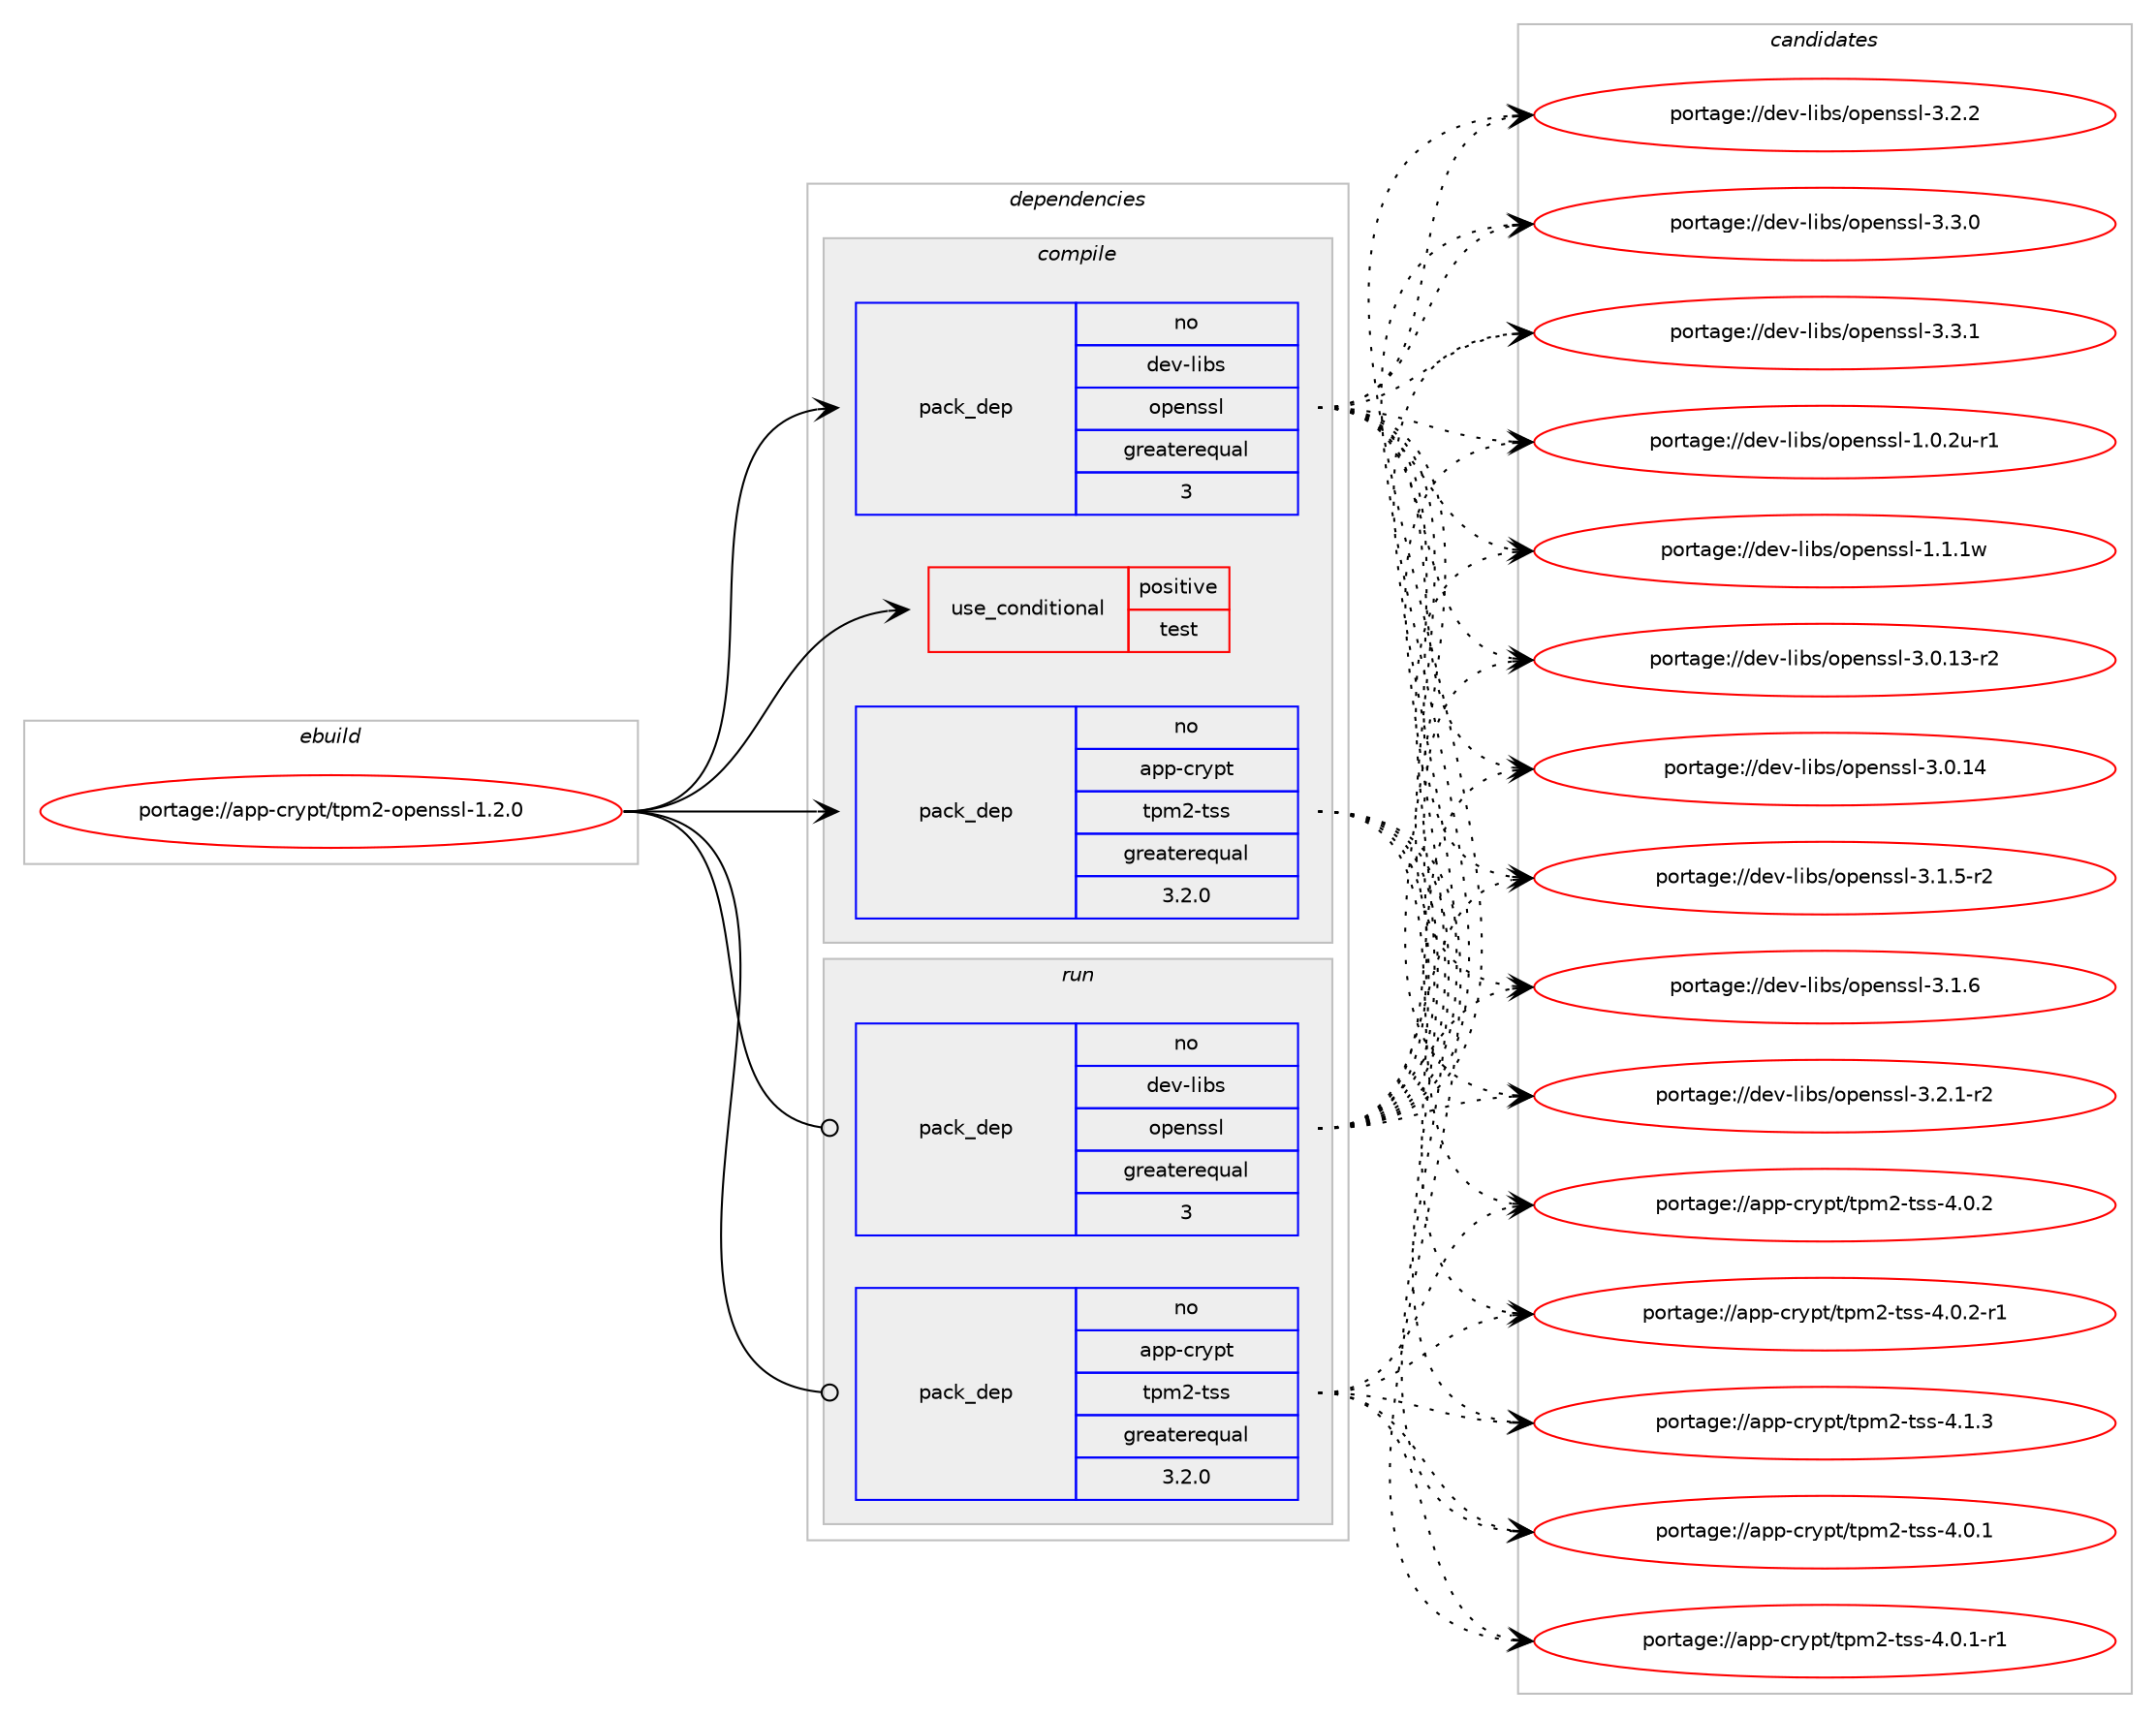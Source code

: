 digraph prolog {

# *************
# Graph options
# *************

newrank=true;
concentrate=true;
compound=true;
graph [rankdir=LR,fontname=Helvetica,fontsize=10,ranksep=1.5];#, ranksep=2.5, nodesep=0.2];
edge  [arrowhead=vee];
node  [fontname=Helvetica,fontsize=10];

# **********
# The ebuild
# **********

subgraph cluster_leftcol {
color=gray;
rank=same;
label=<<i>ebuild</i>>;
id [label="portage://app-crypt/tpm2-openssl-1.2.0", color=red, width=4, href="../app-crypt/tpm2-openssl-1.2.0.svg"];
}

# ****************
# The dependencies
# ****************

subgraph cluster_midcol {
color=gray;
label=<<i>dependencies</i>>;
subgraph cluster_compile {
fillcolor="#eeeeee";
style=filled;
label=<<i>compile</i>>;
subgraph cond3642 {
dependency5915 [label=<<TABLE BORDER="0" CELLBORDER="1" CELLSPACING="0" CELLPADDING="4"><TR><TD ROWSPAN="3" CELLPADDING="10">use_conditional</TD></TR><TR><TD>positive</TD></TR><TR><TD>test</TD></TR></TABLE>>, shape=none, color=red];
# *** BEGIN UNKNOWN DEPENDENCY TYPE (TODO) ***
# dependency5915 -> package_dependency(portage://app-crypt/tpm2-openssl-1.2.0,install,no,app-crypt,swtpm,none,[,,],[],[use(enable(gnutls),positive)])
# *** END UNKNOWN DEPENDENCY TYPE (TODO) ***

# *** BEGIN UNKNOWN DEPENDENCY TYPE (TODO) ***
# dependency5915 -> package_dependency(portage://app-crypt/tpm2-openssl-1.2.0,install,no,app-crypt,tpm2-abrmd,none,[,,],[],[])
# *** END UNKNOWN DEPENDENCY TYPE (TODO) ***

# *** BEGIN UNKNOWN DEPENDENCY TYPE (TODO) ***
# dependency5915 -> package_dependency(portage://app-crypt/tpm2-openssl-1.2.0,install,no,app-crypt,tpm2-tools,none,[,,],[],[])
# *** END UNKNOWN DEPENDENCY TYPE (TODO) ***

}
id:e -> dependency5915:w [weight=20,style="solid",arrowhead="vee"];
subgraph pack2184 {
dependency5916 [label=<<TABLE BORDER="0" CELLBORDER="1" CELLSPACING="0" CELLPADDING="4" WIDTH="220"><TR><TD ROWSPAN="6" CELLPADDING="30">pack_dep</TD></TR><TR><TD WIDTH="110">no</TD></TR><TR><TD>app-crypt</TD></TR><TR><TD>tpm2-tss</TD></TR><TR><TD>greaterequal</TD></TR><TR><TD>3.2.0</TD></TR></TABLE>>, shape=none, color=blue];
}
id:e -> dependency5916:w [weight=20,style="solid",arrowhead="vee"];
subgraph pack2185 {
dependency5917 [label=<<TABLE BORDER="0" CELLBORDER="1" CELLSPACING="0" CELLPADDING="4" WIDTH="220"><TR><TD ROWSPAN="6" CELLPADDING="30">pack_dep</TD></TR><TR><TD WIDTH="110">no</TD></TR><TR><TD>dev-libs</TD></TR><TR><TD>openssl</TD></TR><TR><TD>greaterequal</TD></TR><TR><TD>3</TD></TR></TABLE>>, shape=none, color=blue];
}
id:e -> dependency5917:w [weight=20,style="solid",arrowhead="vee"];
}
subgraph cluster_compileandrun {
fillcolor="#eeeeee";
style=filled;
label=<<i>compile and run</i>>;
}
subgraph cluster_run {
fillcolor="#eeeeee";
style=filled;
label=<<i>run</i>>;
subgraph pack2186 {
dependency5918 [label=<<TABLE BORDER="0" CELLBORDER="1" CELLSPACING="0" CELLPADDING="4" WIDTH="220"><TR><TD ROWSPAN="6" CELLPADDING="30">pack_dep</TD></TR><TR><TD WIDTH="110">no</TD></TR><TR><TD>app-crypt</TD></TR><TR><TD>tpm2-tss</TD></TR><TR><TD>greaterequal</TD></TR><TR><TD>3.2.0</TD></TR></TABLE>>, shape=none, color=blue];
}
id:e -> dependency5918:w [weight=20,style="solid",arrowhead="odot"];
subgraph pack2187 {
dependency5919 [label=<<TABLE BORDER="0" CELLBORDER="1" CELLSPACING="0" CELLPADDING="4" WIDTH="220"><TR><TD ROWSPAN="6" CELLPADDING="30">pack_dep</TD></TR><TR><TD WIDTH="110">no</TD></TR><TR><TD>dev-libs</TD></TR><TR><TD>openssl</TD></TR><TR><TD>greaterequal</TD></TR><TR><TD>3</TD></TR></TABLE>>, shape=none, color=blue];
}
id:e -> dependency5919:w [weight=20,style="solid",arrowhead="odot"];
}
}

# **************
# The candidates
# **************

subgraph cluster_choices {
rank=same;
color=gray;
label=<<i>candidates</i>>;

subgraph choice2184 {
color=black;
nodesep=1;
choice971121124599114121112116471161121095045116115115455246484649 [label="portage://app-crypt/tpm2-tss-4.0.1", color=red, width=4,href="../app-crypt/tpm2-tss-4.0.1.svg"];
choice9711211245991141211121164711611210950451161151154552464846494511449 [label="portage://app-crypt/tpm2-tss-4.0.1-r1", color=red, width=4,href="../app-crypt/tpm2-tss-4.0.1-r1.svg"];
choice971121124599114121112116471161121095045116115115455246484650 [label="portage://app-crypt/tpm2-tss-4.0.2", color=red, width=4,href="../app-crypt/tpm2-tss-4.0.2.svg"];
choice9711211245991141211121164711611210950451161151154552464846504511449 [label="portage://app-crypt/tpm2-tss-4.0.2-r1", color=red, width=4,href="../app-crypt/tpm2-tss-4.0.2-r1.svg"];
choice971121124599114121112116471161121095045116115115455246494651 [label="portage://app-crypt/tpm2-tss-4.1.3", color=red, width=4,href="../app-crypt/tpm2-tss-4.1.3.svg"];
dependency5916:e -> choice971121124599114121112116471161121095045116115115455246484649:w [style=dotted,weight="100"];
dependency5916:e -> choice9711211245991141211121164711611210950451161151154552464846494511449:w [style=dotted,weight="100"];
dependency5916:e -> choice971121124599114121112116471161121095045116115115455246484650:w [style=dotted,weight="100"];
dependency5916:e -> choice9711211245991141211121164711611210950451161151154552464846504511449:w [style=dotted,weight="100"];
dependency5916:e -> choice971121124599114121112116471161121095045116115115455246494651:w [style=dotted,weight="100"];
}
subgraph choice2185 {
color=black;
nodesep=1;
choice1001011184510810598115471111121011101151151084549464846501174511449 [label="portage://dev-libs/openssl-1.0.2u-r1", color=red, width=4,href="../dev-libs/openssl-1.0.2u-r1.svg"];
choice100101118451081059811547111112101110115115108454946494649119 [label="portage://dev-libs/openssl-1.1.1w", color=red, width=4,href="../dev-libs/openssl-1.1.1w.svg"];
choice100101118451081059811547111112101110115115108455146484649514511450 [label="portage://dev-libs/openssl-3.0.13-r2", color=red, width=4,href="../dev-libs/openssl-3.0.13-r2.svg"];
choice10010111845108105981154711111210111011511510845514648464952 [label="portage://dev-libs/openssl-3.0.14", color=red, width=4,href="../dev-libs/openssl-3.0.14.svg"];
choice1001011184510810598115471111121011101151151084551464946534511450 [label="portage://dev-libs/openssl-3.1.5-r2", color=red, width=4,href="../dev-libs/openssl-3.1.5-r2.svg"];
choice100101118451081059811547111112101110115115108455146494654 [label="portage://dev-libs/openssl-3.1.6", color=red, width=4,href="../dev-libs/openssl-3.1.6.svg"];
choice1001011184510810598115471111121011101151151084551465046494511450 [label="portage://dev-libs/openssl-3.2.1-r2", color=red, width=4,href="../dev-libs/openssl-3.2.1-r2.svg"];
choice100101118451081059811547111112101110115115108455146504650 [label="portage://dev-libs/openssl-3.2.2", color=red, width=4,href="../dev-libs/openssl-3.2.2.svg"];
choice100101118451081059811547111112101110115115108455146514648 [label="portage://dev-libs/openssl-3.3.0", color=red, width=4,href="../dev-libs/openssl-3.3.0.svg"];
choice100101118451081059811547111112101110115115108455146514649 [label="portage://dev-libs/openssl-3.3.1", color=red, width=4,href="../dev-libs/openssl-3.3.1.svg"];
dependency5917:e -> choice1001011184510810598115471111121011101151151084549464846501174511449:w [style=dotted,weight="100"];
dependency5917:e -> choice100101118451081059811547111112101110115115108454946494649119:w [style=dotted,weight="100"];
dependency5917:e -> choice100101118451081059811547111112101110115115108455146484649514511450:w [style=dotted,weight="100"];
dependency5917:e -> choice10010111845108105981154711111210111011511510845514648464952:w [style=dotted,weight="100"];
dependency5917:e -> choice1001011184510810598115471111121011101151151084551464946534511450:w [style=dotted,weight="100"];
dependency5917:e -> choice100101118451081059811547111112101110115115108455146494654:w [style=dotted,weight="100"];
dependency5917:e -> choice1001011184510810598115471111121011101151151084551465046494511450:w [style=dotted,weight="100"];
dependency5917:e -> choice100101118451081059811547111112101110115115108455146504650:w [style=dotted,weight="100"];
dependency5917:e -> choice100101118451081059811547111112101110115115108455146514648:w [style=dotted,weight="100"];
dependency5917:e -> choice100101118451081059811547111112101110115115108455146514649:w [style=dotted,weight="100"];
}
subgraph choice2186 {
color=black;
nodesep=1;
choice971121124599114121112116471161121095045116115115455246484649 [label="portage://app-crypt/tpm2-tss-4.0.1", color=red, width=4,href="../app-crypt/tpm2-tss-4.0.1.svg"];
choice9711211245991141211121164711611210950451161151154552464846494511449 [label="portage://app-crypt/tpm2-tss-4.0.1-r1", color=red, width=4,href="../app-crypt/tpm2-tss-4.0.1-r1.svg"];
choice971121124599114121112116471161121095045116115115455246484650 [label="portage://app-crypt/tpm2-tss-4.0.2", color=red, width=4,href="../app-crypt/tpm2-tss-4.0.2.svg"];
choice9711211245991141211121164711611210950451161151154552464846504511449 [label="portage://app-crypt/tpm2-tss-4.0.2-r1", color=red, width=4,href="../app-crypt/tpm2-tss-4.0.2-r1.svg"];
choice971121124599114121112116471161121095045116115115455246494651 [label="portage://app-crypt/tpm2-tss-4.1.3", color=red, width=4,href="../app-crypt/tpm2-tss-4.1.3.svg"];
dependency5918:e -> choice971121124599114121112116471161121095045116115115455246484649:w [style=dotted,weight="100"];
dependency5918:e -> choice9711211245991141211121164711611210950451161151154552464846494511449:w [style=dotted,weight="100"];
dependency5918:e -> choice971121124599114121112116471161121095045116115115455246484650:w [style=dotted,weight="100"];
dependency5918:e -> choice9711211245991141211121164711611210950451161151154552464846504511449:w [style=dotted,weight="100"];
dependency5918:e -> choice971121124599114121112116471161121095045116115115455246494651:w [style=dotted,weight="100"];
}
subgraph choice2187 {
color=black;
nodesep=1;
choice1001011184510810598115471111121011101151151084549464846501174511449 [label="portage://dev-libs/openssl-1.0.2u-r1", color=red, width=4,href="../dev-libs/openssl-1.0.2u-r1.svg"];
choice100101118451081059811547111112101110115115108454946494649119 [label="portage://dev-libs/openssl-1.1.1w", color=red, width=4,href="../dev-libs/openssl-1.1.1w.svg"];
choice100101118451081059811547111112101110115115108455146484649514511450 [label="portage://dev-libs/openssl-3.0.13-r2", color=red, width=4,href="../dev-libs/openssl-3.0.13-r2.svg"];
choice10010111845108105981154711111210111011511510845514648464952 [label="portage://dev-libs/openssl-3.0.14", color=red, width=4,href="../dev-libs/openssl-3.0.14.svg"];
choice1001011184510810598115471111121011101151151084551464946534511450 [label="portage://dev-libs/openssl-3.1.5-r2", color=red, width=4,href="../dev-libs/openssl-3.1.5-r2.svg"];
choice100101118451081059811547111112101110115115108455146494654 [label="portage://dev-libs/openssl-3.1.6", color=red, width=4,href="../dev-libs/openssl-3.1.6.svg"];
choice1001011184510810598115471111121011101151151084551465046494511450 [label="portage://dev-libs/openssl-3.2.1-r2", color=red, width=4,href="../dev-libs/openssl-3.2.1-r2.svg"];
choice100101118451081059811547111112101110115115108455146504650 [label="portage://dev-libs/openssl-3.2.2", color=red, width=4,href="../dev-libs/openssl-3.2.2.svg"];
choice100101118451081059811547111112101110115115108455146514648 [label="portage://dev-libs/openssl-3.3.0", color=red, width=4,href="../dev-libs/openssl-3.3.0.svg"];
choice100101118451081059811547111112101110115115108455146514649 [label="portage://dev-libs/openssl-3.3.1", color=red, width=4,href="../dev-libs/openssl-3.3.1.svg"];
dependency5919:e -> choice1001011184510810598115471111121011101151151084549464846501174511449:w [style=dotted,weight="100"];
dependency5919:e -> choice100101118451081059811547111112101110115115108454946494649119:w [style=dotted,weight="100"];
dependency5919:e -> choice100101118451081059811547111112101110115115108455146484649514511450:w [style=dotted,weight="100"];
dependency5919:e -> choice10010111845108105981154711111210111011511510845514648464952:w [style=dotted,weight="100"];
dependency5919:e -> choice1001011184510810598115471111121011101151151084551464946534511450:w [style=dotted,weight="100"];
dependency5919:e -> choice100101118451081059811547111112101110115115108455146494654:w [style=dotted,weight="100"];
dependency5919:e -> choice1001011184510810598115471111121011101151151084551465046494511450:w [style=dotted,weight="100"];
dependency5919:e -> choice100101118451081059811547111112101110115115108455146504650:w [style=dotted,weight="100"];
dependency5919:e -> choice100101118451081059811547111112101110115115108455146514648:w [style=dotted,weight="100"];
dependency5919:e -> choice100101118451081059811547111112101110115115108455146514649:w [style=dotted,weight="100"];
}
}

}
